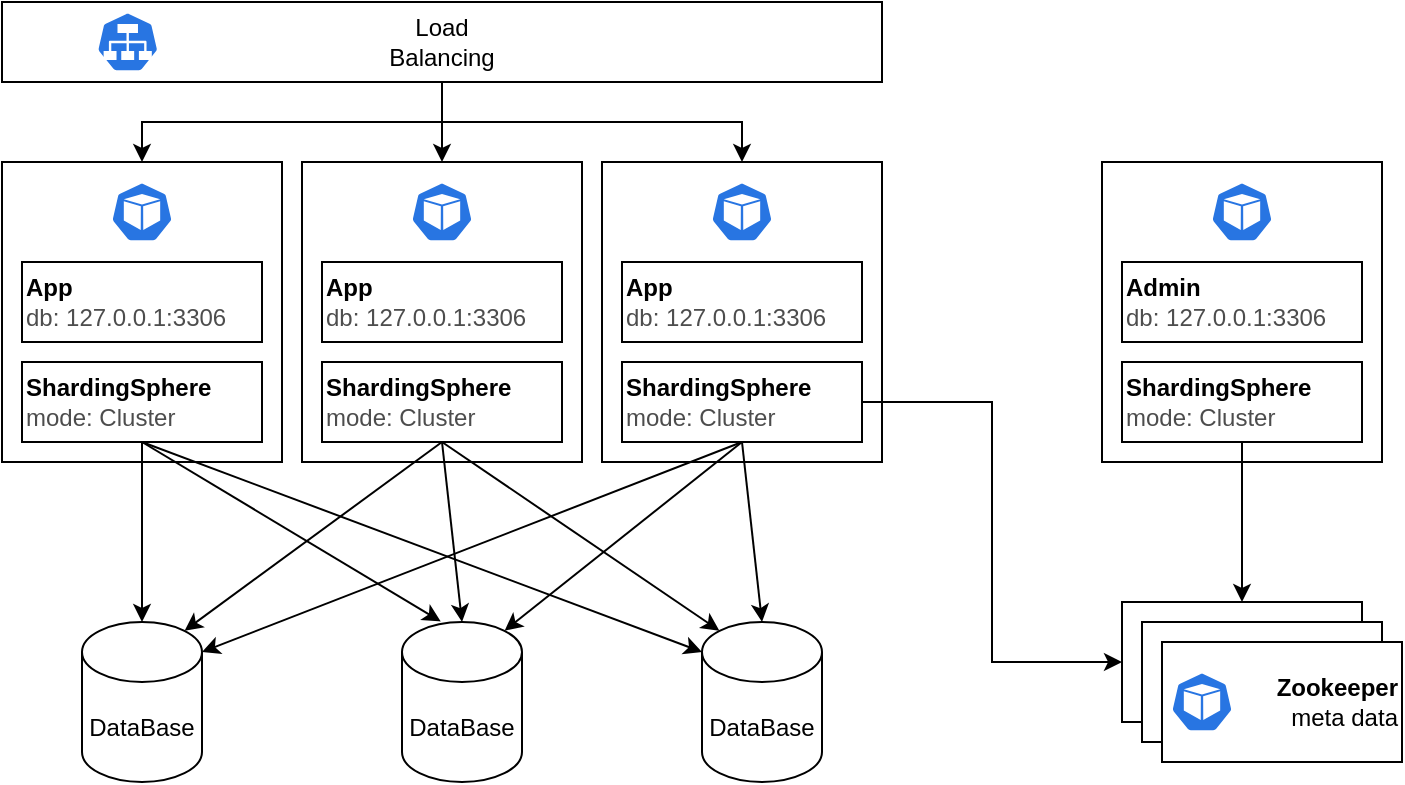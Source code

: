 <mxfile version="21.2.1" type="github">
  <diagram name="第 1 页" id="nn_7PzYIXxSiBrkKg_zi">
    <mxGraphModel dx="1050" dy="581" grid="1" gridSize="10" guides="1" tooltips="1" connect="1" arrows="1" fold="1" page="1" pageScale="1" pageWidth="827" pageHeight="1169" math="0" shadow="0">
      <root>
        <mxCell id="0" />
        <mxCell id="1" parent="0" />
        <mxCell id="SsdBYtxJOpID0I5rCiJZ-25" value="" style="group" vertex="1" connectable="0" parent="1">
          <mxGeometry x="30" y="60" width="440" height="40" as="geometry" />
        </mxCell>
        <mxCell id="SsdBYtxJOpID0I5rCiJZ-23" value="Load&lt;br&gt;Balancing" style="rounded=0;whiteSpace=wrap;html=1;" vertex="1" parent="SsdBYtxJOpID0I5rCiJZ-25">
          <mxGeometry width="440" height="40" as="geometry" />
        </mxCell>
        <mxCell id="SsdBYtxJOpID0I5rCiJZ-24" value="" style="sketch=0;html=1;dashed=0;whitespace=wrap;fillColor=#2875E2;strokeColor=#ffffff;points=[[0.005,0.63,0],[0.1,0.2,0],[0.9,0.2,0],[0.5,0,0],[0.995,0.63,0],[0.72,0.99,0],[0.5,1,0],[0.28,0.99,0]];verticalLabelPosition=bottom;align=center;verticalAlign=top;shape=mxgraph.kubernetes.icon;prIcon=svc" vertex="1" parent="SsdBYtxJOpID0I5rCiJZ-25">
          <mxGeometry y="5" width="125.714" height="30" as="geometry" />
        </mxCell>
        <mxCell id="SsdBYtxJOpID0I5rCiJZ-30" value="" style="group" vertex="1" connectable="0" parent="1">
          <mxGeometry x="30" y="140" width="140" height="150" as="geometry" />
        </mxCell>
        <mxCell id="SsdBYtxJOpID0I5rCiJZ-26" value="" style="rounded=0;whiteSpace=wrap;html=1;" vertex="1" parent="SsdBYtxJOpID0I5rCiJZ-30">
          <mxGeometry width="140" height="150" as="geometry" />
        </mxCell>
        <mxCell id="SsdBYtxJOpID0I5rCiJZ-27" value="&lt;b&gt;App&lt;/b&gt;&lt;br&gt;&lt;font color=&quot;#4d4d4d&quot;&gt;db: 127.0.0.1:3306&lt;/font&gt;" style="rounded=0;whiteSpace=wrap;html=1;align=left;" vertex="1" parent="SsdBYtxJOpID0I5rCiJZ-30">
          <mxGeometry x="10" y="50" width="120" height="40" as="geometry" />
        </mxCell>
        <mxCell id="SsdBYtxJOpID0I5rCiJZ-28" value="&lt;b&gt;ShardingSphere&lt;/b&gt;&lt;br&gt;&lt;font color=&quot;#4d4d4d&quot;&gt;mode: Cluster&lt;/font&gt;" style="rounded=0;whiteSpace=wrap;html=1;align=left;" vertex="1" parent="SsdBYtxJOpID0I5rCiJZ-30">
          <mxGeometry x="10" y="100" width="120" height="40" as="geometry" />
        </mxCell>
        <mxCell id="SsdBYtxJOpID0I5rCiJZ-29" value="" style="sketch=0;html=1;dashed=0;whitespace=wrap;fillColor=#2875E2;strokeColor=#ffffff;points=[[0.005,0.63,0],[0.1,0.2,0],[0.9,0.2,0],[0.5,0,0],[0.995,0.63,0],[0.72,0.99,0],[0.5,1,0],[0.28,0.99,0]];verticalLabelPosition=bottom;align=center;verticalAlign=top;shape=mxgraph.kubernetes.icon;prIcon=pod" vertex="1" parent="SsdBYtxJOpID0I5rCiJZ-30">
          <mxGeometry x="50" y="10" width="40" height="30" as="geometry" />
        </mxCell>
        <mxCell id="SsdBYtxJOpID0I5rCiJZ-31" value="" style="group" vertex="1" connectable="0" parent="1">
          <mxGeometry x="180" y="140" width="140" height="150" as="geometry" />
        </mxCell>
        <mxCell id="SsdBYtxJOpID0I5rCiJZ-32" value="" style="rounded=0;whiteSpace=wrap;html=1;" vertex="1" parent="SsdBYtxJOpID0I5rCiJZ-31">
          <mxGeometry width="140" height="150" as="geometry" />
        </mxCell>
        <mxCell id="SsdBYtxJOpID0I5rCiJZ-33" value="&lt;b&gt;App&lt;/b&gt;&lt;br&gt;&lt;font color=&quot;#4d4d4d&quot;&gt;db: 127.0.0.1:3306&lt;/font&gt;" style="rounded=0;whiteSpace=wrap;html=1;align=left;" vertex="1" parent="SsdBYtxJOpID0I5rCiJZ-31">
          <mxGeometry x="10" y="50" width="120" height="40" as="geometry" />
        </mxCell>
        <mxCell id="SsdBYtxJOpID0I5rCiJZ-34" value="&lt;b&gt;ShardingSphere&lt;/b&gt;&lt;br&gt;&lt;font color=&quot;#4d4d4d&quot;&gt;mode: Cluster&lt;/font&gt;" style="rounded=0;whiteSpace=wrap;html=1;align=left;" vertex="1" parent="SsdBYtxJOpID0I5rCiJZ-31">
          <mxGeometry x="10" y="100" width="120" height="40" as="geometry" />
        </mxCell>
        <mxCell id="SsdBYtxJOpID0I5rCiJZ-35" value="" style="sketch=0;html=1;dashed=0;whitespace=wrap;fillColor=#2875E2;strokeColor=#ffffff;points=[[0.005,0.63,0],[0.1,0.2,0],[0.9,0.2,0],[0.5,0,0],[0.995,0.63,0],[0.72,0.99,0],[0.5,1,0],[0.28,0.99,0]];verticalLabelPosition=bottom;align=center;verticalAlign=top;shape=mxgraph.kubernetes.icon;prIcon=pod" vertex="1" parent="SsdBYtxJOpID0I5rCiJZ-31">
          <mxGeometry x="50" y="10" width="40" height="30" as="geometry" />
        </mxCell>
        <mxCell id="SsdBYtxJOpID0I5rCiJZ-36" value="" style="group" vertex="1" connectable="0" parent="1">
          <mxGeometry x="330" y="140" width="140" height="150" as="geometry" />
        </mxCell>
        <mxCell id="SsdBYtxJOpID0I5rCiJZ-37" value="" style="rounded=0;whiteSpace=wrap;html=1;" vertex="1" parent="SsdBYtxJOpID0I5rCiJZ-36">
          <mxGeometry width="140" height="150" as="geometry" />
        </mxCell>
        <mxCell id="SsdBYtxJOpID0I5rCiJZ-38" value="&lt;b&gt;App&lt;/b&gt;&lt;br&gt;&lt;font color=&quot;#4d4d4d&quot;&gt;db: 127.0.0.1:3306&lt;/font&gt;" style="rounded=0;whiteSpace=wrap;html=1;align=left;" vertex="1" parent="SsdBYtxJOpID0I5rCiJZ-36">
          <mxGeometry x="10" y="50" width="120" height="40" as="geometry" />
        </mxCell>
        <mxCell id="SsdBYtxJOpID0I5rCiJZ-39" value="&lt;b&gt;ShardingSphere&lt;/b&gt;&lt;br&gt;&lt;font color=&quot;#4d4d4d&quot;&gt;mode: Cluster&lt;/font&gt;" style="rounded=0;whiteSpace=wrap;html=1;align=left;" vertex="1" parent="SsdBYtxJOpID0I5rCiJZ-36">
          <mxGeometry x="10" y="100" width="120" height="40" as="geometry" />
        </mxCell>
        <mxCell id="SsdBYtxJOpID0I5rCiJZ-40" value="" style="sketch=0;html=1;dashed=0;whitespace=wrap;fillColor=#2875E2;strokeColor=#ffffff;points=[[0.005,0.63,0],[0.1,0.2,0],[0.9,0.2,0],[0.5,0,0],[0.995,0.63,0],[0.72,0.99,0],[0.5,1,0],[0.28,0.99,0]];verticalLabelPosition=bottom;align=center;verticalAlign=top;shape=mxgraph.kubernetes.icon;prIcon=pod" vertex="1" parent="SsdBYtxJOpID0I5rCiJZ-36">
          <mxGeometry x="50" y="10" width="40" height="30" as="geometry" />
        </mxCell>
        <mxCell id="SsdBYtxJOpID0I5rCiJZ-45" value="" style="group" vertex="1" connectable="0" parent="1">
          <mxGeometry x="580" y="140" width="140" height="150" as="geometry" />
        </mxCell>
        <mxCell id="SsdBYtxJOpID0I5rCiJZ-46" value="" style="rounded=0;whiteSpace=wrap;html=1;" vertex="1" parent="SsdBYtxJOpID0I5rCiJZ-45">
          <mxGeometry width="140" height="150" as="geometry" />
        </mxCell>
        <mxCell id="SsdBYtxJOpID0I5rCiJZ-47" value="&lt;b&gt;Admin&lt;/b&gt;&lt;br&gt;&lt;font color=&quot;#4d4d4d&quot;&gt;db: 127.0.0.1:3306&lt;/font&gt;" style="rounded=0;whiteSpace=wrap;html=1;align=left;" vertex="1" parent="SsdBYtxJOpID0I5rCiJZ-45">
          <mxGeometry x="10" y="50" width="120" height="40" as="geometry" />
        </mxCell>
        <mxCell id="SsdBYtxJOpID0I5rCiJZ-48" value="&lt;b&gt;ShardingSphere&lt;/b&gt;&lt;br&gt;&lt;font color=&quot;#4d4d4d&quot;&gt;mode: Cluster&lt;/font&gt;" style="rounded=0;whiteSpace=wrap;html=1;align=left;" vertex="1" parent="SsdBYtxJOpID0I5rCiJZ-45">
          <mxGeometry x="10" y="100" width="120" height="40" as="geometry" />
        </mxCell>
        <mxCell id="SsdBYtxJOpID0I5rCiJZ-49" value="" style="sketch=0;html=1;dashed=0;whitespace=wrap;fillColor=#2875E2;strokeColor=#ffffff;points=[[0.005,0.63,0],[0.1,0.2,0],[0.9,0.2,0],[0.5,0,0],[0.995,0.63,0],[0.72,0.99,0],[0.5,1,0],[0.28,0.99,0]];verticalLabelPosition=bottom;align=center;verticalAlign=top;shape=mxgraph.kubernetes.icon;prIcon=pod" vertex="1" parent="SsdBYtxJOpID0I5rCiJZ-45">
          <mxGeometry x="50" y="10" width="40" height="30" as="geometry" />
        </mxCell>
        <mxCell id="SsdBYtxJOpID0I5rCiJZ-50" value="" style="group" vertex="1" connectable="0" parent="1">
          <mxGeometry x="590" y="360" width="140" height="80" as="geometry" />
        </mxCell>
        <mxCell id="SsdBYtxJOpID0I5rCiJZ-41" value="" style="rounded=0;whiteSpace=wrap;html=1;" vertex="1" parent="SsdBYtxJOpID0I5rCiJZ-50">
          <mxGeometry width="120" height="60" as="geometry" />
        </mxCell>
        <mxCell id="SsdBYtxJOpID0I5rCiJZ-42" value="" style="rounded=0;whiteSpace=wrap;html=1;" vertex="1" parent="SsdBYtxJOpID0I5rCiJZ-50">
          <mxGeometry x="10" y="10" width="120" height="60" as="geometry" />
        </mxCell>
        <mxCell id="SsdBYtxJOpID0I5rCiJZ-43" value="&lt;b&gt;Zookeeper&lt;/b&gt;&lt;br&gt;meta data" style="rounded=0;whiteSpace=wrap;html=1;align=right;" vertex="1" parent="SsdBYtxJOpID0I5rCiJZ-50">
          <mxGeometry x="20" y="20" width="120" height="60" as="geometry" />
        </mxCell>
        <mxCell id="SsdBYtxJOpID0I5rCiJZ-44" value="" style="sketch=0;html=1;dashed=0;whitespace=wrap;fillColor=#2875E2;strokeColor=#ffffff;points=[[0.005,0.63,0],[0.1,0.2,0],[0.9,0.2,0],[0.5,0,0],[0.995,0.63,0],[0.72,0.99,0],[0.5,1,0],[0.28,0.99,0]];verticalLabelPosition=bottom;align=center;verticalAlign=top;shape=mxgraph.kubernetes.icon;prIcon=pod" vertex="1" parent="SsdBYtxJOpID0I5rCiJZ-50">
          <mxGeometry x="20" y="35" width="40" height="30" as="geometry" />
        </mxCell>
        <mxCell id="SsdBYtxJOpID0I5rCiJZ-53" value="DataBase" style="shape=cylinder3;whiteSpace=wrap;html=1;boundedLbl=1;backgroundOutline=1;size=15;" vertex="1" parent="1">
          <mxGeometry x="70" y="370" width="60" height="80" as="geometry" />
        </mxCell>
        <mxCell id="SsdBYtxJOpID0I5rCiJZ-54" value="DataBase" style="shape=cylinder3;whiteSpace=wrap;html=1;boundedLbl=1;backgroundOutline=1;size=15;" vertex="1" parent="1">
          <mxGeometry x="230" y="370" width="60" height="80" as="geometry" />
        </mxCell>
        <mxCell id="SsdBYtxJOpID0I5rCiJZ-55" value="DataBase" style="shape=cylinder3;whiteSpace=wrap;html=1;boundedLbl=1;backgroundOutline=1;size=15;" vertex="1" parent="1">
          <mxGeometry x="380" y="370" width="60" height="80" as="geometry" />
        </mxCell>
        <mxCell id="SsdBYtxJOpID0I5rCiJZ-58" value="" style="endArrow=classic;html=1;rounded=0;exitX=0.5;exitY=1;exitDx=0;exitDy=0;entryX=0.5;entryY=0;entryDx=0;entryDy=0;entryPerimeter=0;" edge="1" parent="1" source="SsdBYtxJOpID0I5rCiJZ-28" target="SsdBYtxJOpID0I5rCiJZ-53">
          <mxGeometry width="50" height="50" relative="1" as="geometry">
            <mxPoint x="40" y="370" as="sourcePoint" />
            <mxPoint x="90" y="320" as="targetPoint" />
          </mxGeometry>
        </mxCell>
        <mxCell id="SsdBYtxJOpID0I5rCiJZ-59" value="" style="endArrow=classic;html=1;rounded=0;exitX=0.5;exitY=1;exitDx=0;exitDy=0;entryX=0.323;entryY=-0.003;entryDx=0;entryDy=0;entryPerimeter=0;" edge="1" parent="1" source="SsdBYtxJOpID0I5rCiJZ-28" target="SsdBYtxJOpID0I5rCiJZ-54">
          <mxGeometry width="50" height="50" relative="1" as="geometry">
            <mxPoint x="170" y="370" as="sourcePoint" />
            <mxPoint x="220" y="320" as="targetPoint" />
          </mxGeometry>
        </mxCell>
        <mxCell id="SsdBYtxJOpID0I5rCiJZ-60" value="" style="endArrow=classic;html=1;rounded=0;entryX=0;entryY=0;entryDx=0;entryDy=15;entryPerimeter=0;" edge="1" parent="1" target="SsdBYtxJOpID0I5rCiJZ-55">
          <mxGeometry width="50" height="50" relative="1" as="geometry">
            <mxPoint x="100" y="280" as="sourcePoint" />
            <mxPoint x="340" y="310" as="targetPoint" />
          </mxGeometry>
        </mxCell>
        <mxCell id="SsdBYtxJOpID0I5rCiJZ-61" value="" style="endArrow=classic;html=1;rounded=0;exitX=0.5;exitY=1;exitDx=0;exitDy=0;entryX=0.855;entryY=0;entryDx=0;entryDy=4.35;entryPerimeter=0;" edge="1" parent="1" source="SsdBYtxJOpID0I5rCiJZ-34" target="SsdBYtxJOpID0I5rCiJZ-53">
          <mxGeometry width="50" height="50" relative="1" as="geometry">
            <mxPoint x="390" y="340" as="sourcePoint" />
            <mxPoint x="440" y="290" as="targetPoint" />
          </mxGeometry>
        </mxCell>
        <mxCell id="SsdBYtxJOpID0I5rCiJZ-62" value="" style="endArrow=classic;html=1;rounded=0;exitX=0.5;exitY=1;exitDx=0;exitDy=0;entryX=0.5;entryY=0;entryDx=0;entryDy=0;entryPerimeter=0;" edge="1" parent="1" source="SsdBYtxJOpID0I5rCiJZ-34" target="SsdBYtxJOpID0I5rCiJZ-54">
          <mxGeometry width="50" height="50" relative="1" as="geometry">
            <mxPoint x="350" y="350" as="sourcePoint" />
            <mxPoint x="400" y="300" as="targetPoint" />
          </mxGeometry>
        </mxCell>
        <mxCell id="SsdBYtxJOpID0I5rCiJZ-63" value="" style="endArrow=classic;html=1;rounded=0;exitX=0.5;exitY=1;exitDx=0;exitDy=0;entryX=0.145;entryY=0;entryDx=0;entryDy=4.35;entryPerimeter=0;" edge="1" parent="1" source="SsdBYtxJOpID0I5rCiJZ-34" target="SsdBYtxJOpID0I5rCiJZ-55">
          <mxGeometry width="50" height="50" relative="1" as="geometry">
            <mxPoint x="290" y="360" as="sourcePoint" />
            <mxPoint x="340" y="310" as="targetPoint" />
          </mxGeometry>
        </mxCell>
        <mxCell id="SsdBYtxJOpID0I5rCiJZ-64" value="" style="endArrow=classic;html=1;rounded=0;exitX=0.5;exitY=1;exitDx=0;exitDy=0;entryX=1;entryY=0;entryDx=0;entryDy=15;entryPerimeter=0;" edge="1" parent="1" source="SsdBYtxJOpID0I5rCiJZ-39" target="SsdBYtxJOpID0I5rCiJZ-53">
          <mxGeometry width="50" height="50" relative="1" as="geometry">
            <mxPoint x="480" y="350" as="sourcePoint" />
            <mxPoint x="530" y="300" as="targetPoint" />
          </mxGeometry>
        </mxCell>
        <mxCell id="SsdBYtxJOpID0I5rCiJZ-65" value="" style="endArrow=classic;html=1;rounded=0;exitX=0.5;exitY=1;exitDx=0;exitDy=0;entryX=0.855;entryY=0;entryDx=0;entryDy=4.35;entryPerimeter=0;" edge="1" parent="1" source="SsdBYtxJOpID0I5rCiJZ-39" target="SsdBYtxJOpID0I5rCiJZ-54">
          <mxGeometry width="50" height="50" relative="1" as="geometry">
            <mxPoint x="450" y="360" as="sourcePoint" />
            <mxPoint x="500" y="310" as="targetPoint" />
          </mxGeometry>
        </mxCell>
        <mxCell id="SsdBYtxJOpID0I5rCiJZ-66" value="" style="endArrow=classic;html=1;rounded=0;exitX=0.5;exitY=1;exitDx=0;exitDy=0;entryX=0.5;entryY=0;entryDx=0;entryDy=0;entryPerimeter=0;" edge="1" parent="1" source="SsdBYtxJOpID0I5rCiJZ-39" target="SsdBYtxJOpID0I5rCiJZ-55">
          <mxGeometry width="50" height="50" relative="1" as="geometry">
            <mxPoint x="480" y="340" as="sourcePoint" />
            <mxPoint x="530" y="290" as="targetPoint" />
          </mxGeometry>
        </mxCell>
        <mxCell id="SsdBYtxJOpID0I5rCiJZ-67" style="edgeStyle=orthogonalEdgeStyle;rounded=0;orthogonalLoop=1;jettySize=auto;html=1;entryX=0.5;entryY=0;entryDx=0;entryDy=0;" edge="1" parent="1" source="SsdBYtxJOpID0I5rCiJZ-48" target="SsdBYtxJOpID0I5rCiJZ-41">
          <mxGeometry relative="1" as="geometry" />
        </mxCell>
        <mxCell id="SsdBYtxJOpID0I5rCiJZ-69" style="edgeStyle=orthogonalEdgeStyle;rounded=0;orthogonalLoop=1;jettySize=auto;html=1;entryX=0;entryY=0.5;entryDx=0;entryDy=0;" edge="1" parent="1" source="SsdBYtxJOpID0I5rCiJZ-39" target="SsdBYtxJOpID0I5rCiJZ-41">
          <mxGeometry relative="1" as="geometry" />
        </mxCell>
        <mxCell id="SsdBYtxJOpID0I5rCiJZ-70" style="edgeStyle=orthogonalEdgeStyle;rounded=0;orthogonalLoop=1;jettySize=auto;html=1;entryX=0.5;entryY=0;entryDx=0;entryDy=0;" edge="1" parent="1" source="SsdBYtxJOpID0I5rCiJZ-23" target="SsdBYtxJOpID0I5rCiJZ-32">
          <mxGeometry relative="1" as="geometry" />
        </mxCell>
        <mxCell id="SsdBYtxJOpID0I5rCiJZ-71" style="edgeStyle=orthogonalEdgeStyle;rounded=0;orthogonalLoop=1;jettySize=auto;html=1;entryX=0.5;entryY=0;entryDx=0;entryDy=0;" edge="1" parent="1" source="SsdBYtxJOpID0I5rCiJZ-23" target="SsdBYtxJOpID0I5rCiJZ-26">
          <mxGeometry relative="1" as="geometry" />
        </mxCell>
        <mxCell id="SsdBYtxJOpID0I5rCiJZ-72" style="edgeStyle=orthogonalEdgeStyle;rounded=0;orthogonalLoop=1;jettySize=auto;html=1;" edge="1" parent="1" source="SsdBYtxJOpID0I5rCiJZ-23" target="SsdBYtxJOpID0I5rCiJZ-37">
          <mxGeometry relative="1" as="geometry" />
        </mxCell>
      </root>
    </mxGraphModel>
  </diagram>
</mxfile>
